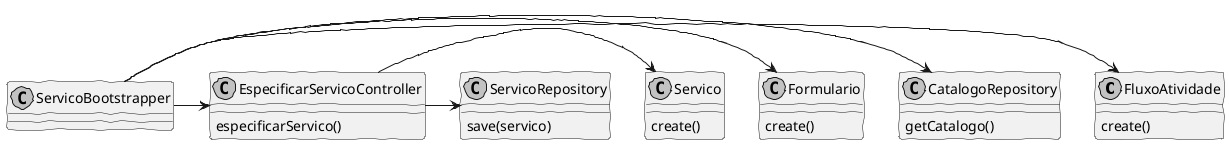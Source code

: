 @startuml

'http://plantuml.com/skinparam.html
skinparam handwritten true
skinparam monochrome true
skinparam packageStyle rect
skinparam defaultFontName FG Virgil
skinparam shadowing false

class FluxoAtividade
class CatalogoRepository
class Formulario
class ServicoBootstrapper
class EspecificarServicoController
class ServicoRepository
class Servico

ServicoBootstrapper -> FluxoAtividade
ServicoBootstrapper -> CatalogoRepository
ServicoBootstrapper -> Formulario
ServicoBootstrapper -> EspecificarServicoController

EspecificarServicoController -> Servico
EspecificarServicoController -> ServicoRepository

CatalogoRepository : getCatalogo()
Formulario : create()
FluxoAtividade : create()
EspecificarServicoController : especificarServico()
Servico : create()
ServicoRepository : save(servico)

@enduml